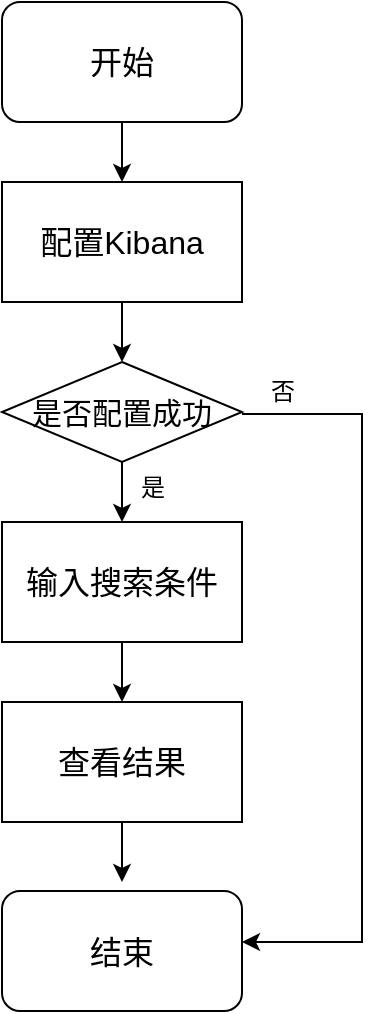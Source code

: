 <mxfile version="21.6.6" type="github">
  <diagram name="第 1 页" id="PRnPsc_3hgMI3ZLT-1Th">
    <mxGraphModel dx="1302" dy="685" grid="1" gridSize="10" guides="1" tooltips="1" connect="1" arrows="1" fold="1" page="1" pageScale="1" pageWidth="827" pageHeight="1169" math="0" shadow="0">
      <root>
        <mxCell id="0" />
        <mxCell id="1" parent="0" />
        <mxCell id="FY5dJvKWA_yg3km4zrZ_-8" style="edgeStyle=orthogonalEdgeStyle;rounded=0;orthogonalLoop=1;jettySize=auto;html=1;entryX=0.5;entryY=0;entryDx=0;entryDy=0;" parent="1" source="FY5dJvKWA_yg3km4zrZ_-1" target="FY5dJvKWA_yg3km4zrZ_-2" edge="1">
          <mxGeometry relative="1" as="geometry" />
        </mxCell>
        <mxCell id="FY5dJvKWA_yg3km4zrZ_-1" value="&lt;font style=&quot;font-size: 16px;&quot;&gt;开始&lt;/font&gt;" style="rounded=1;whiteSpace=wrap;html=1;" parent="1" vertex="1">
          <mxGeometry x="330" y="110" width="120" height="60" as="geometry" />
        </mxCell>
        <mxCell id="FY5dJvKWA_yg3km4zrZ_-9" style="edgeStyle=orthogonalEdgeStyle;rounded=0;orthogonalLoop=1;jettySize=auto;html=1;" parent="1" source="FY5dJvKWA_yg3km4zrZ_-2" target="FY5dJvKWA_yg3km4zrZ_-3" edge="1">
          <mxGeometry relative="1" as="geometry" />
        </mxCell>
        <mxCell id="FY5dJvKWA_yg3km4zrZ_-2" value="&lt;font style=&quot;font-size: 16px;&quot;&gt;配置Kibana&lt;/font&gt;" style="rounded=0;whiteSpace=wrap;html=1;" parent="1" vertex="1">
          <mxGeometry x="330" y="200" width="120" height="60" as="geometry" />
        </mxCell>
        <mxCell id="FY5dJvKWA_yg3km4zrZ_-10" style="edgeStyle=orthogonalEdgeStyle;rounded=0;orthogonalLoop=1;jettySize=auto;html=1;entryX=0.5;entryY=0;entryDx=0;entryDy=0;" parent="1" source="FY5dJvKWA_yg3km4zrZ_-3" target="FY5dJvKWA_yg3km4zrZ_-4" edge="1">
          <mxGeometry relative="1" as="geometry" />
        </mxCell>
        <mxCell id="FY5dJvKWA_yg3km4zrZ_-14" style="edgeStyle=orthogonalEdgeStyle;rounded=0;orthogonalLoop=1;jettySize=auto;html=1;" parent="1" edge="1">
          <mxGeometry relative="1" as="geometry">
            <mxPoint x="450" y="580" as="targetPoint" />
            <Array as="points">
              <mxPoint x="510" y="316" />
            </Array>
            <mxPoint x="450" y="316" as="sourcePoint" />
          </mxGeometry>
        </mxCell>
        <mxCell id="FY5dJvKWA_yg3km4zrZ_-3" value="&lt;font style=&quot;font-size: 15px;&quot;&gt;是否配置成功&lt;/font&gt;" style="rhombus;whiteSpace=wrap;html=1;" parent="1" vertex="1">
          <mxGeometry x="330" y="290" width="120" height="50" as="geometry" />
        </mxCell>
        <mxCell id="FY5dJvKWA_yg3km4zrZ_-11" style="edgeStyle=orthogonalEdgeStyle;rounded=0;orthogonalLoop=1;jettySize=auto;html=1;" parent="1" source="FY5dJvKWA_yg3km4zrZ_-4" target="FY5dJvKWA_yg3km4zrZ_-5" edge="1">
          <mxGeometry relative="1" as="geometry" />
        </mxCell>
        <mxCell id="FY5dJvKWA_yg3km4zrZ_-4" value="&lt;font style=&quot;font-size: 16px;&quot;&gt;输入搜索条件&lt;/font&gt;" style="rounded=0;whiteSpace=wrap;html=1;" parent="1" vertex="1">
          <mxGeometry x="330" y="370" width="120" height="60" as="geometry" />
        </mxCell>
        <mxCell id="FY5dJvKWA_yg3km4zrZ_-12" style="edgeStyle=orthogonalEdgeStyle;rounded=0;orthogonalLoop=1;jettySize=auto;html=1;" parent="1" source="FY5dJvKWA_yg3km4zrZ_-5" edge="1">
          <mxGeometry relative="1" as="geometry">
            <mxPoint x="390" y="550" as="targetPoint" />
          </mxGeometry>
        </mxCell>
        <mxCell id="FY5dJvKWA_yg3km4zrZ_-5" value="&lt;font style=&quot;font-size: 16px;&quot;&gt;查看结果&lt;/font&gt;" style="rounded=0;whiteSpace=wrap;html=1;" parent="1" vertex="1">
          <mxGeometry x="330" y="460" width="120" height="60" as="geometry" />
        </mxCell>
        <mxCell id="FY5dJvKWA_yg3km4zrZ_-6" value="&lt;font style=&quot;font-size: 16px;&quot;&gt;结束&lt;/font&gt;" style="rounded=1;whiteSpace=wrap;html=1;" parent="1" vertex="1">
          <mxGeometry x="330" y="554.5" width="120" height="60" as="geometry" />
        </mxCell>
        <mxCell id="FY5dJvKWA_yg3km4zrZ_-13" value="是" style="text;html=1;align=center;verticalAlign=middle;resizable=0;points=[];autosize=1;strokeColor=none;fillColor=none;" parent="1" vertex="1">
          <mxGeometry x="385" y="338" width="40" height="30" as="geometry" />
        </mxCell>
        <mxCell id="7WLy0nOdMuE42kEaV5Py-1" value="否" style="text;html=1;align=center;verticalAlign=middle;resizable=0;points=[];autosize=1;strokeColor=none;fillColor=none;" vertex="1" parent="1">
          <mxGeometry x="450" y="290" width="40" height="30" as="geometry" />
        </mxCell>
      </root>
    </mxGraphModel>
  </diagram>
</mxfile>
